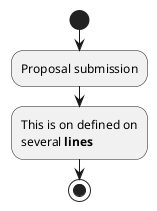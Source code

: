 
@startuml
start
:Proposal submission;
:This is on defined on
several **lines**;
stop
@enduml
       